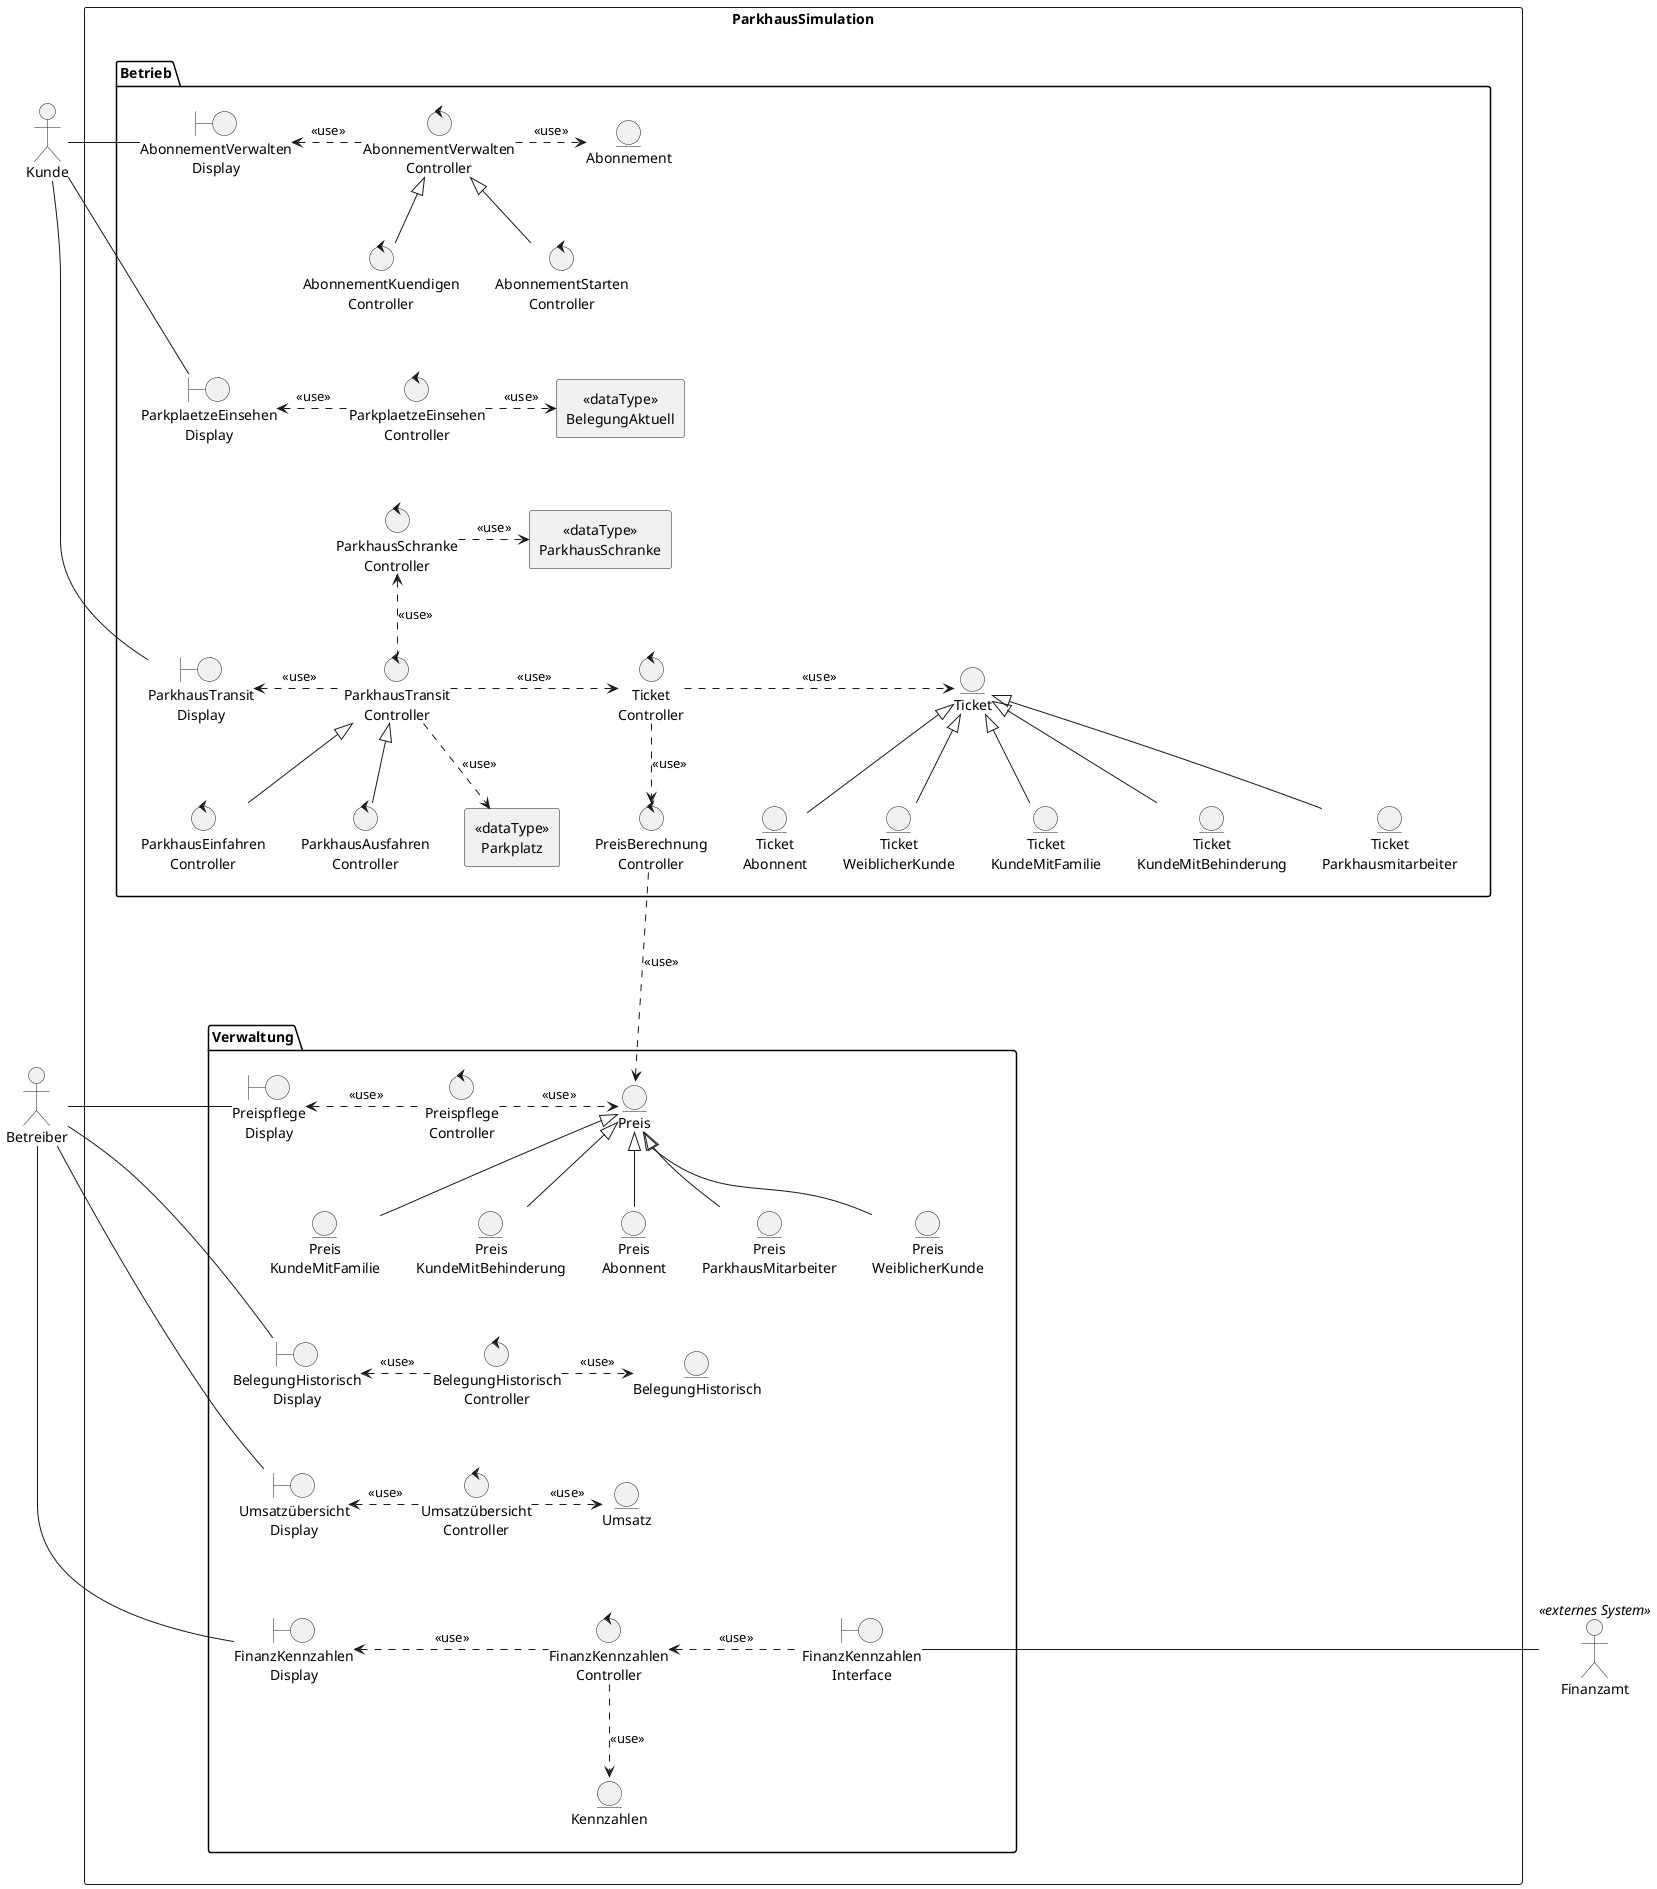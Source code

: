 @startuml

skinparam defaultTextAlignment center

' actors
'=======
:Kunde:
:Betreiber:
:Finanzamt: as finanzamt <<externes System>>
':Abonnent:
':Parkhausmitarbeiter:
':WeiblicherKunde:
':KundeMitFamilie:
':KundeMitBehinderung:

'system
'======
rectangle ParkhausSimulation{
    package Betrieb{
        boundary "AbonnementVerwalten\nDisplay" as AbonnementVerwaltenDisplay
        control "AbonnementVerwalten\nController" as AbonnementVerwaltenController
        control "AbonnementStarten\nController" as AbonnementStartenController
        control "AbonnementKuendigen\nController" as AbonnementKuendigenController
        entity Abonnement

        boundary "ParkplaetzeEinsehen\nDisplay" as ParkplaetzeEinsehenDisplay
        control "ParkplaetzeEinsehen\nController" as ParkplaetzeEinsehenController
        rectangle "<<dataType>>\nBelegungAktuell" as BelegungAktuell {
        }

        boundary "ParkhausTransit\nDisplay" as ParkhausTransitDisplay
        control "ParkhausTransit\nController" as ParkhausTransitController
        control "ParkhausEinfahren\nController" as ParkhausEinfahrenController
        control "ParkhausAusfahren\nController" as ParkhausAusfahrenController
        control "ParkhausSchranke\nController" as ParkhausSchrankeController
        rectangle "<<dataType>>\nParkhausSchranke" as ParkhausSchranke {
        }
        control "Ticket\nController" as TicketController
        control "PreisBerechnung\nController" as PreisBerechnungController
        entity Ticket
        entity "Ticket\nWeiblicherKunde" as TicketWeiblicherKunde
        entity "Ticket\nKundeMitFamilie" as TicketKundeMitFamilie
        entity "Ticket\nKundeMitBehinderung" as TicketKundeMitBehinderung
        entity "Ticket\nParkhausmitarbeiter" as TicketParkhausmitarbeiter
        entity "Ticket\nAbonnent" as  TicketAbonnent
        rectangle "<<dataType>>\nParkplatz" as Parkplatz {
        }

    }

    package Verwaltung{
        boundary "Preispflege\nDisplay" as PreispflegeDisplay
        control "Preispflege\nController" as PreispflegeController
        entity Preis
        entity "Preis\nWeiblicherKunde" as PreisWeiblicherKunde
        entity "Preis\nKundeMitFamilie" as PreisKundeMitFamilie
        entity "Preis\nKundeMitBehinderung" as PreisKundeMitBehinderung
        entity "Preis\nAbonnent" as PreisAbonnent
        entity "Preis\nParkhausMitarbeiter" as PreisParkhausMitarbeiter

        boundary "FinanzKennzahlen\nDisplay" as FinanzKennzahlenDisplay
        control "FinanzKennzahlen\nController" as FinanzKennzahlenController
        entity Kennzahlen
        boundary  "FinanzKennzahlen\nInterface" as FinanzKennzahlenInterface
        boundary "BelegungHistorisch\nDisplay" as BelegungHistorischDisplay
        control "BelegungHistorisch\nController" as BelegungHistorischController
        entity BelegungHistorisch

        boundary "Umsatzübersicht\nDisplay" as UmsatzübersichtDisplay
        control "Umsatzübersicht\nController" as UmsatzübersichtController
        entity Umsatz
    }
}
'relations: actors - actors
'==========================
'WeiblicherKunde --|> Kunde
'KundeMitBehinderung --|> Kunde
'KundeMitFamilie --|> Kunde
'Parkhausmitarbeiter --|> Kunde

'relations: actors - boundaries
'==============================
Kunde - AbonnementVerwaltenDisplay
Kunde -- ParkplaetzeEinsehenDisplay
Kunde - ParkhausTransitDisplay

Betreiber - PreispflegeDisplay
Betreiber - BelegungHistorischDisplay
Betreiber -- UmsatzübersichtDisplay
Betreiber - FinanzKennzahlenDisplay

finanzamt - FinanzKennzahlenInterface

'relations: boundaries - controllers
'===================================
AbonnementVerwaltenDisplay <.right. AbonnementVerwaltenController : <<use>>

ParkplaetzeEinsehenDisplay <.right. ParkplaetzeEinsehenController : <<use>>

ParkhausTransitDisplay <.right. ParkhausTransitController : <<use>>

PreispflegeDisplay <.right. PreispflegeController : <<use>>
BelegungHistorischDisplay <.right. BelegungHistorischController : <<use>>
UmsatzübersichtDisplay <.right. UmsatzübersichtController : <<use>>
FinanzKennzahlenDisplay <.right. FinanzKennzahlenController : <<use>>
FinanzKennzahlenController <.right. FinanzKennzahlenInterface : <<use>>

'relations: controllers - others
'===============================
AbonnementVerwaltenController .right.> Abonnement : <<use>>
ParkplaetzeEinsehenController .right.> BelegungAktuell : <<use>>
ParkhausTransitController .right.> TicketController : <<use>>
ParkhausTransitController .up.> ParkhausSchrankeController : <<use>>
TicketController .right.> Ticket : <<use>>
TicketController .down.> PreisBerechnungController : <<use>>
PreisBerechnungController .down.> Preis : <<use>>
ParkhausTransitController .down.> Parkplatz : <<use>>
ParkhausSchrankeController .right.> ParkhausSchranke : <<use>>

PreispflegeController .right.> Preis : <<use>>
BelegungHistorischController .right.> BelegungHistorisch : <<use>>
UmsatzübersichtController .right.> Umsatz : <<use>>
FinanzKennzahlenController .down.> Kennzahlen : <<use>>

' relations: entities - specializations
'======================================
Preis <|-down- PreisKundeMitFamilie
Preis <|-down- PreisKundeMitBehinderung
Preis <|-down- PreisWeiblicherKunde
Preis <|-down- PreisParkhausMitarbeiter
Preis <|-down- PreisAbonnent

Ticket <|-down- TicketKundeMitFamilie
Ticket <|-down- TicketKundeMitBehinderung
Ticket <|-down- TicketWeiblicherKunde
Ticket <|-down- TicketParkhausmitarbeiter
Ticket <|-down- TicketAbonnent

' relations: controllers - specializations
'=========================================
AbonnementVerwaltenController <|-down- AbonnementKuendigenController
AbonnementVerwaltenController <|-down- AbonnementStartenController
ParkhausTransitController <|-down- ParkhausEinfahrenController
ParkhausTransitController <|-down- ParkhausAusfahrenController

' fixing layout
'==============
AbonnementVerwaltenDisplay -[hidden]down-- ParkplaetzeEinsehenDisplay
ParkplaetzeEinsehenDisplay -[hidden]down-- ParkhausTransitDisplay
ParkhausTransitDisplay -[hidden]down-- ParkhausTransitDisplay

PreispflegeDisplay -[hidden]down-- BelegungHistorischDisplay
BelegungHistorischDisplay -[hidden]down- UmsatzübersichtDisplay
UmsatzübersichtDisplay -[hidden]down- FinanzKennzahlenDisplay

Betrieb ----[hidden]down---- Verwaltung







@enduml